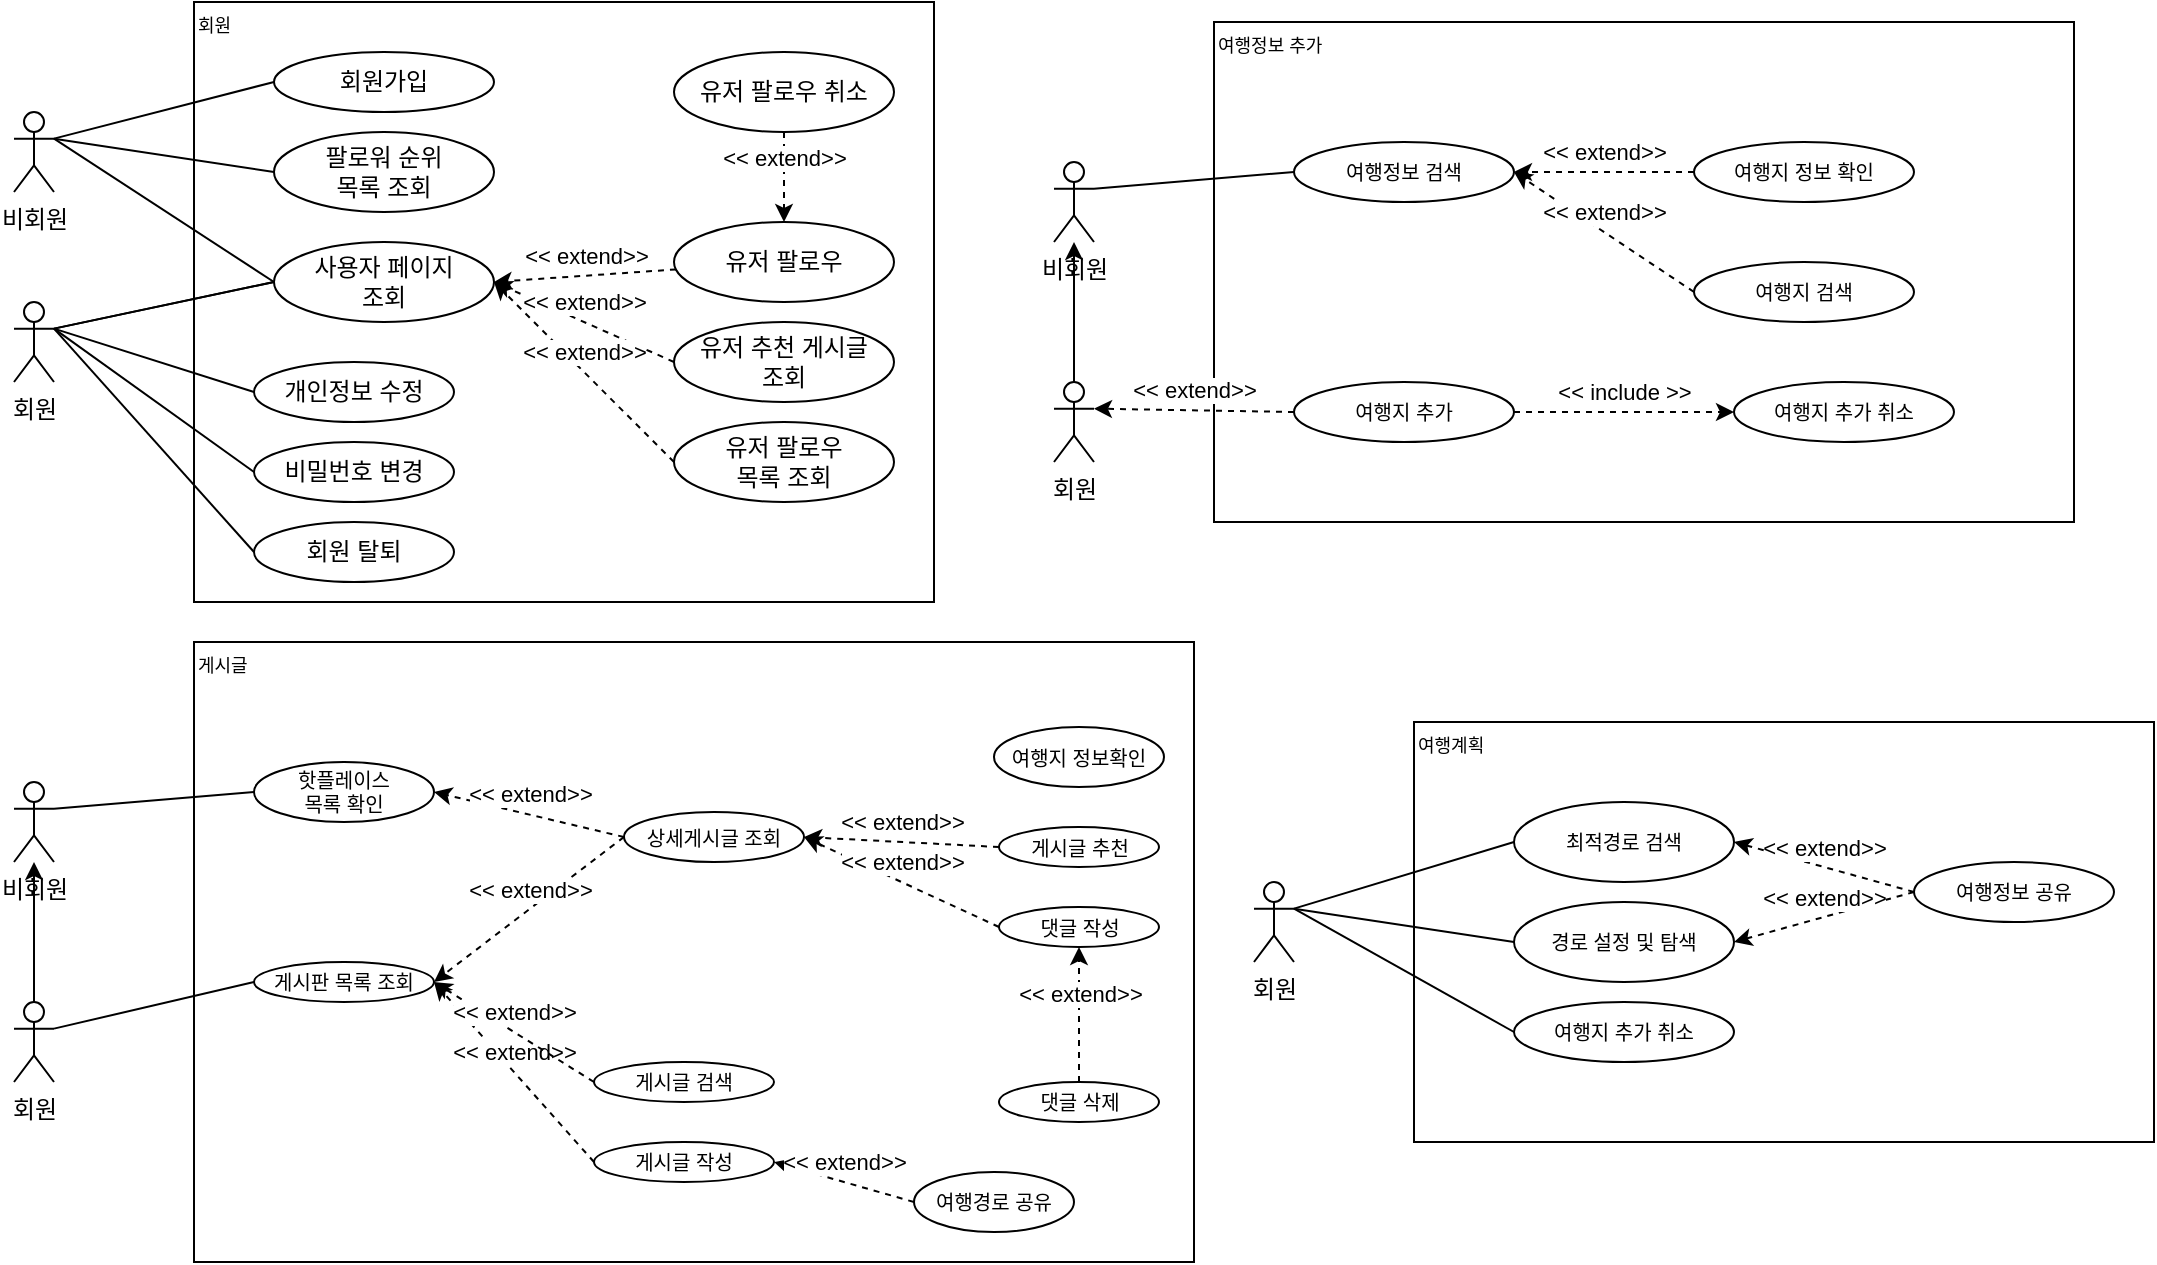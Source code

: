 <mxfile version="21.3.3" type="device">
  <diagram id="C5RBs43oDa-KdzZeNtuy" name="Page-1">
    <mxGraphModel dx="346" dy="170" grid="1" gridSize="10" guides="1" tooltips="1" connect="1" arrows="1" fold="1" page="1" pageScale="1" pageWidth="1169" pageHeight="1654" math="0" shadow="0">
      <root>
        <mxCell id="WIyWlLk6GJQsqaUBKTNV-0" />
        <mxCell id="WIyWlLk6GJQsqaUBKTNV-1" parent="WIyWlLk6GJQsqaUBKTNV-0" />
        <mxCell id="8sq-y23rsWiQ_tnRiYqX-147" value="&lt;font style=&quot;font-size: 9px;&quot;&gt;여행계획&lt;br&gt;&lt;/font&gt;" style="rounded=0;whiteSpace=wrap;html=1;align=left;horizontal=1;verticalAlign=top;fontSize=6;" vertex="1" parent="WIyWlLk6GJQsqaUBKTNV-1">
          <mxGeometry x="740" y="420" width="370" height="210" as="geometry" />
        </mxCell>
        <mxCell id="8sq-y23rsWiQ_tnRiYqX-129" value="&lt;font style=&quot;font-size: 9px;&quot;&gt;여행정보 추가&lt;br&gt;&lt;/font&gt;" style="rounded=0;whiteSpace=wrap;html=1;align=left;horizontal=1;verticalAlign=top;fontSize=6;" vertex="1" parent="WIyWlLk6GJQsqaUBKTNV-1">
          <mxGeometry x="640" y="70" width="430" height="250" as="geometry" />
        </mxCell>
        <mxCell id="8sq-y23rsWiQ_tnRiYqX-97" value="&lt;font style=&quot;font-size: 9px;&quot;&gt;게시글&lt;br&gt;&lt;/font&gt;" style="rounded=0;whiteSpace=wrap;html=1;align=left;horizontal=1;verticalAlign=top;fontSize=6;" vertex="1" parent="WIyWlLk6GJQsqaUBKTNV-1">
          <mxGeometry x="130" y="380" width="500" height="310" as="geometry" />
        </mxCell>
        <mxCell id="8sq-y23rsWiQ_tnRiYqX-80" value="&lt;font style=&quot;font-size: 9px;&quot;&gt;회원&lt;/font&gt;" style="rounded=0;whiteSpace=wrap;html=1;align=left;horizontal=1;verticalAlign=top;fontSize=6;" vertex="1" parent="WIyWlLk6GJQsqaUBKTNV-1">
          <mxGeometry x="130" y="60" width="370" height="300" as="geometry" />
        </mxCell>
        <mxCell id="8sq-y23rsWiQ_tnRiYqX-0" value="비회원&lt;br&gt;" style="shape=umlActor;verticalLabelPosition=bottom;verticalAlign=top;html=1;outlineConnect=0;" vertex="1" parent="WIyWlLk6GJQsqaUBKTNV-1">
          <mxGeometry x="40" y="115" width="20" height="40" as="geometry" />
        </mxCell>
        <mxCell id="8sq-y23rsWiQ_tnRiYqX-2" value="회원" style="shape=umlActor;verticalLabelPosition=bottom;verticalAlign=top;html=1;outlineConnect=0;" vertex="1" parent="WIyWlLk6GJQsqaUBKTNV-1">
          <mxGeometry x="40" y="210" width="20" height="40" as="geometry" />
        </mxCell>
        <mxCell id="8sq-y23rsWiQ_tnRiYqX-3" value="회원가입" style="ellipse;whiteSpace=wrap;html=1;" vertex="1" parent="WIyWlLk6GJQsqaUBKTNV-1">
          <mxGeometry x="170" y="85" width="110" height="30" as="geometry" />
        </mxCell>
        <mxCell id="8sq-y23rsWiQ_tnRiYqX-6" value="여행정보 검색" style="ellipse;whiteSpace=wrap;html=1;fontSize=10;" vertex="1" parent="WIyWlLk6GJQsqaUBKTNV-1">
          <mxGeometry x="680" y="130" width="110" height="30" as="geometry" />
        </mxCell>
        <mxCell id="8sq-y23rsWiQ_tnRiYqX-10" value="게시판 목록 조회" style="ellipse;whiteSpace=wrap;html=1;fontSize=10;" vertex="1" parent="WIyWlLk6GJQsqaUBKTNV-1">
          <mxGeometry x="160" y="540" width="90" height="20" as="geometry" />
        </mxCell>
        <mxCell id="8sq-y23rsWiQ_tnRiYqX-11" value="상세게시글 조회" style="ellipse;whiteSpace=wrap;html=1;fontSize=10;" vertex="1" parent="WIyWlLk6GJQsqaUBKTNV-1">
          <mxGeometry x="345" y="465" width="90" height="25" as="geometry" />
        </mxCell>
        <mxCell id="8sq-y23rsWiQ_tnRiYqX-13" value="게시글 작성" style="ellipse;whiteSpace=wrap;html=1;fontSize=10;" vertex="1" parent="WIyWlLk6GJQsqaUBKTNV-1">
          <mxGeometry x="330" y="630" width="90" height="20" as="geometry" />
        </mxCell>
        <mxCell id="8sq-y23rsWiQ_tnRiYqX-14" value="댓글 작성" style="ellipse;whiteSpace=wrap;html=1;fontSize=10;" vertex="1" parent="WIyWlLk6GJQsqaUBKTNV-1">
          <mxGeometry x="532.5" y="512.5" width="80" height="20" as="geometry" />
        </mxCell>
        <mxCell id="8sq-y23rsWiQ_tnRiYqX-16" value="게시글 추천" style="ellipse;whiteSpace=wrap;html=1;fontSize=10;" vertex="1" parent="WIyWlLk6GJQsqaUBKTNV-1">
          <mxGeometry x="532.5" y="472.5" width="80" height="20" as="geometry" />
        </mxCell>
        <mxCell id="8sq-y23rsWiQ_tnRiYqX-17" value="여행지 정보확인" style="ellipse;whiteSpace=wrap;html=1;fontSize=10;" vertex="1" parent="WIyWlLk6GJQsqaUBKTNV-1">
          <mxGeometry x="530" y="422.5" width="85" height="30" as="geometry" />
        </mxCell>
        <mxCell id="8sq-y23rsWiQ_tnRiYqX-19" value="개인정보 수정" style="ellipse;whiteSpace=wrap;html=1;" vertex="1" parent="WIyWlLk6GJQsqaUBKTNV-1">
          <mxGeometry x="160" y="240" width="100" height="30" as="geometry" />
        </mxCell>
        <mxCell id="8sq-y23rsWiQ_tnRiYqX-20" value="비밀번호 변경" style="ellipse;whiteSpace=wrap;html=1;" vertex="1" parent="WIyWlLk6GJQsqaUBKTNV-1">
          <mxGeometry x="160" y="280" width="100" height="30" as="geometry" />
        </mxCell>
        <mxCell id="8sq-y23rsWiQ_tnRiYqX-21" value="회원 탈퇴" style="ellipse;whiteSpace=wrap;html=1;" vertex="1" parent="WIyWlLk6GJQsqaUBKTNV-1">
          <mxGeometry x="160" y="320" width="100" height="30" as="geometry" />
        </mxCell>
        <mxCell id="8sq-y23rsWiQ_tnRiYqX-22" value="최적경로 검색" style="ellipse;whiteSpace=wrap;html=1;fontSize=10;" vertex="1" parent="WIyWlLk6GJQsqaUBKTNV-1">
          <mxGeometry x="790" y="460" width="110" height="40" as="geometry" />
        </mxCell>
        <mxCell id="8sq-y23rsWiQ_tnRiYqX-23" value="경로 설정 및 탐색" style="ellipse;whiteSpace=wrap;html=1;fontSize=10;" vertex="1" parent="WIyWlLk6GJQsqaUBKTNV-1">
          <mxGeometry x="790" y="510" width="110" height="40" as="geometry" />
        </mxCell>
        <mxCell id="8sq-y23rsWiQ_tnRiYqX-24" value="유저 팔로우" style="ellipse;whiteSpace=wrap;html=1;" vertex="1" parent="WIyWlLk6GJQsqaUBKTNV-1">
          <mxGeometry x="370" y="170" width="110" height="40" as="geometry" />
        </mxCell>
        <mxCell id="8sq-y23rsWiQ_tnRiYqX-25" value="여행경로 공유" style="ellipse;whiteSpace=wrap;html=1;fontSize=10;" vertex="1" parent="WIyWlLk6GJQsqaUBKTNV-1">
          <mxGeometry x="490" y="645" width="80" height="30" as="geometry" />
        </mxCell>
        <mxCell id="8sq-y23rsWiQ_tnRiYqX-63" value="사용자 페이지&lt;br&gt;조회" style="ellipse;whiteSpace=wrap;html=1;" vertex="1" parent="WIyWlLk6GJQsqaUBKTNV-1">
          <mxGeometry x="170" y="180" width="110" height="40" as="geometry" />
        </mxCell>
        <mxCell id="8sq-y23rsWiQ_tnRiYqX-66" value="" style="endArrow=classic;html=1;rounded=0;dashed=1;entryX=1;entryY=0.5;entryDx=0;entryDy=0;" edge="1" parent="WIyWlLk6GJQsqaUBKTNV-1" source="8sq-y23rsWiQ_tnRiYqX-24" target="8sq-y23rsWiQ_tnRiYqX-63">
          <mxGeometry relative="1" as="geometry">
            <mxPoint x="510" y="940" as="sourcePoint" />
            <mxPoint x="480" y="830" as="targetPoint" />
          </mxGeometry>
        </mxCell>
        <mxCell id="8sq-y23rsWiQ_tnRiYqX-67" value="&amp;lt;&amp;lt; extend&amp;gt;&amp;gt;" style="edgeLabel;resizable=0;html=1;align=center;verticalAlign=middle;" connectable="0" vertex="1" parent="8sq-y23rsWiQ_tnRiYqX-66">
          <mxGeometry relative="1" as="geometry">
            <mxPoint y="-10" as="offset" />
          </mxGeometry>
        </mxCell>
        <mxCell id="8sq-y23rsWiQ_tnRiYqX-81" value="" style="endArrow=none;html=1;rounded=0;entryX=0;entryY=0.5;entryDx=0;entryDy=0;exitX=1;exitY=0.333;exitDx=0;exitDy=0;exitPerimeter=0;" edge="1" parent="WIyWlLk6GJQsqaUBKTNV-1" source="8sq-y23rsWiQ_tnRiYqX-2" target="8sq-y23rsWiQ_tnRiYqX-63">
          <mxGeometry width="50" height="50" relative="1" as="geometry">
            <mxPoint x="60" y="230" as="sourcePoint" />
            <mxPoint x="110" y="180" as="targetPoint" />
          </mxGeometry>
        </mxCell>
        <mxCell id="8sq-y23rsWiQ_tnRiYqX-82" value="" style="endArrow=none;html=1;rounded=0;exitX=0;exitY=0.5;exitDx=0;exitDy=0;entryX=1;entryY=0.333;entryDx=0;entryDy=0;entryPerimeter=0;" edge="1" parent="WIyWlLk6GJQsqaUBKTNV-1" source="8sq-y23rsWiQ_tnRiYqX-63" target="8sq-y23rsWiQ_tnRiYqX-0">
          <mxGeometry width="50" height="50" relative="1" as="geometry">
            <mxPoint x="70" y="250" as="sourcePoint" />
            <mxPoint x="70" y="100" as="targetPoint" />
          </mxGeometry>
        </mxCell>
        <mxCell id="8sq-y23rsWiQ_tnRiYqX-83" value="" style="endArrow=none;html=1;rounded=0;exitX=0;exitY=0.5;exitDx=0;exitDy=0;entryX=1;entryY=0.333;entryDx=0;entryDy=0;entryPerimeter=0;" edge="1" parent="WIyWlLk6GJQsqaUBKTNV-1" source="8sq-y23rsWiQ_tnRiYqX-3" target="8sq-y23rsWiQ_tnRiYqX-0">
          <mxGeometry width="50" height="50" relative="1" as="geometry">
            <mxPoint x="180" y="230" as="sourcePoint" />
            <mxPoint x="70" y="103" as="targetPoint" />
          </mxGeometry>
        </mxCell>
        <mxCell id="8sq-y23rsWiQ_tnRiYqX-84" value="" style="endArrow=none;html=1;rounded=0;entryX=0;entryY=0.5;entryDx=0;entryDy=0;exitX=1;exitY=0.333;exitDx=0;exitDy=0;exitPerimeter=0;" edge="1" parent="WIyWlLk6GJQsqaUBKTNV-1" source="8sq-y23rsWiQ_tnRiYqX-2" target="8sq-y23rsWiQ_tnRiYqX-21">
          <mxGeometry width="50" height="50" relative="1" as="geometry">
            <mxPoint x="70" y="233" as="sourcePoint" />
            <mxPoint x="180" y="230" as="targetPoint" />
          </mxGeometry>
        </mxCell>
        <mxCell id="8sq-y23rsWiQ_tnRiYqX-86" value="유저 추천 게시글&lt;br&gt;조회" style="ellipse;whiteSpace=wrap;html=1;" vertex="1" parent="WIyWlLk6GJQsqaUBKTNV-1">
          <mxGeometry x="370" y="220" width="110" height="40" as="geometry" />
        </mxCell>
        <mxCell id="8sq-y23rsWiQ_tnRiYqX-87" value="" style="endArrow=classic;html=1;rounded=0;dashed=1;entryX=1;entryY=0.5;entryDx=0;entryDy=0;exitX=0;exitY=0.5;exitDx=0;exitDy=0;" edge="1" parent="WIyWlLk6GJQsqaUBKTNV-1" source="8sq-y23rsWiQ_tnRiYqX-86" target="8sq-y23rsWiQ_tnRiYqX-63">
          <mxGeometry relative="1" as="geometry">
            <mxPoint x="380" y="200" as="sourcePoint" />
            <mxPoint x="290" y="200" as="targetPoint" />
          </mxGeometry>
        </mxCell>
        <mxCell id="8sq-y23rsWiQ_tnRiYqX-88" value="&amp;lt;&amp;lt; extend&amp;gt;&amp;gt;" style="edgeLabel;resizable=0;html=1;align=center;verticalAlign=middle;" connectable="0" vertex="1" parent="8sq-y23rsWiQ_tnRiYqX-87">
          <mxGeometry relative="1" as="geometry">
            <mxPoint y="-10" as="offset" />
          </mxGeometry>
        </mxCell>
        <mxCell id="8sq-y23rsWiQ_tnRiYqX-89" value="" style="endArrow=none;html=1;rounded=0;entryX=0;entryY=0.5;entryDx=0;entryDy=0;exitX=1;exitY=0.333;exitDx=0;exitDy=0;exitPerimeter=0;" edge="1" parent="WIyWlLk6GJQsqaUBKTNV-1" source="8sq-y23rsWiQ_tnRiYqX-2" target="8sq-y23rsWiQ_tnRiYqX-20">
          <mxGeometry width="50" height="50" relative="1" as="geometry">
            <mxPoint x="60" y="230" as="sourcePoint" />
            <mxPoint x="170" y="345" as="targetPoint" />
          </mxGeometry>
        </mxCell>
        <mxCell id="8sq-y23rsWiQ_tnRiYqX-90" value="" style="endArrow=none;html=1;rounded=0;entryX=0;entryY=0.5;entryDx=0;entryDy=0;exitX=1;exitY=0.333;exitDx=0;exitDy=0;exitPerimeter=0;" edge="1" parent="WIyWlLk6GJQsqaUBKTNV-1" source="8sq-y23rsWiQ_tnRiYqX-2" target="8sq-y23rsWiQ_tnRiYqX-19">
          <mxGeometry width="50" height="50" relative="1" as="geometry">
            <mxPoint x="70" y="233" as="sourcePoint" />
            <mxPoint x="170" y="305" as="targetPoint" />
          </mxGeometry>
        </mxCell>
        <mxCell id="8sq-y23rsWiQ_tnRiYqX-91" value="유저 팔로우 취소" style="ellipse;whiteSpace=wrap;html=1;" vertex="1" parent="WIyWlLk6GJQsqaUBKTNV-1">
          <mxGeometry x="370" y="85" width="110" height="40" as="geometry" />
        </mxCell>
        <mxCell id="8sq-y23rsWiQ_tnRiYqX-92" value="" style="endArrow=classic;html=1;rounded=0;dashed=1;exitX=0.5;exitY=1;exitDx=0;exitDy=0;" edge="1" parent="WIyWlLk6GJQsqaUBKTNV-1" source="8sq-y23rsWiQ_tnRiYqX-91" target="8sq-y23rsWiQ_tnRiYqX-24">
          <mxGeometry relative="1" as="geometry">
            <mxPoint x="380" y="200" as="sourcePoint" />
            <mxPoint x="290" y="200" as="targetPoint" />
          </mxGeometry>
        </mxCell>
        <mxCell id="8sq-y23rsWiQ_tnRiYqX-93" value="&amp;lt;&amp;lt; extend&amp;gt;&amp;gt;" style="edgeLabel;resizable=0;html=1;align=center;verticalAlign=middle;" connectable="0" vertex="1" parent="8sq-y23rsWiQ_tnRiYqX-92">
          <mxGeometry relative="1" as="geometry">
            <mxPoint y="-10" as="offset" />
          </mxGeometry>
        </mxCell>
        <mxCell id="8sq-y23rsWiQ_tnRiYqX-94" value="유저 팔로우&lt;br&gt;목록 조회" style="ellipse;whiteSpace=wrap;html=1;" vertex="1" parent="WIyWlLk6GJQsqaUBKTNV-1">
          <mxGeometry x="370" y="270" width="110" height="40" as="geometry" />
        </mxCell>
        <mxCell id="8sq-y23rsWiQ_tnRiYqX-95" value="" style="endArrow=classic;html=1;rounded=0;dashed=1;exitX=0;exitY=0.5;exitDx=0;exitDy=0;entryX=1;entryY=0.5;entryDx=0;entryDy=0;" edge="1" parent="WIyWlLk6GJQsqaUBKTNV-1" source="8sq-y23rsWiQ_tnRiYqX-94" target="8sq-y23rsWiQ_tnRiYqX-63">
          <mxGeometry relative="1" as="geometry">
            <mxPoint x="380" y="250" as="sourcePoint" />
            <mxPoint x="280" y="190" as="targetPoint" />
          </mxGeometry>
        </mxCell>
        <mxCell id="8sq-y23rsWiQ_tnRiYqX-96" value="&amp;lt;&amp;lt; extend&amp;gt;&amp;gt;" style="edgeLabel;resizable=0;html=1;align=center;verticalAlign=middle;" connectable="0" vertex="1" parent="8sq-y23rsWiQ_tnRiYqX-95">
          <mxGeometry relative="1" as="geometry">
            <mxPoint y="-10" as="offset" />
          </mxGeometry>
        </mxCell>
        <mxCell id="8sq-y23rsWiQ_tnRiYqX-98" value="비회원&lt;br&gt;" style="shape=umlActor;verticalLabelPosition=bottom;verticalAlign=top;html=1;outlineConnect=0;" vertex="1" parent="WIyWlLk6GJQsqaUBKTNV-1">
          <mxGeometry x="40" y="450" width="20" height="40" as="geometry" />
        </mxCell>
        <mxCell id="8sq-y23rsWiQ_tnRiYqX-99" value="회원" style="shape=umlActor;verticalLabelPosition=bottom;verticalAlign=top;html=1;outlineConnect=0;" vertex="1" parent="WIyWlLk6GJQsqaUBKTNV-1">
          <mxGeometry x="40" y="560" width="20" height="40" as="geometry" />
        </mxCell>
        <mxCell id="8sq-y23rsWiQ_tnRiYqX-101" value="핫플레이스&lt;br&gt;목록 확인" style="ellipse;whiteSpace=wrap;html=1;fontSize=10;" vertex="1" parent="WIyWlLk6GJQsqaUBKTNV-1">
          <mxGeometry x="160" y="440" width="90" height="30" as="geometry" />
        </mxCell>
        <mxCell id="8sq-y23rsWiQ_tnRiYqX-102" value="" style="endArrow=none;html=1;rounded=0;entryX=0;entryY=0.5;entryDx=0;entryDy=0;exitX=1;exitY=0.333;exitDx=0;exitDy=0;exitPerimeter=0;" edge="1" parent="WIyWlLk6GJQsqaUBKTNV-1" source="8sq-y23rsWiQ_tnRiYqX-98" target="8sq-y23rsWiQ_tnRiYqX-101">
          <mxGeometry width="50" height="50" relative="1" as="geometry">
            <mxPoint x="60" y="470" as="sourcePoint" />
            <mxPoint x="110" y="420" as="targetPoint" />
          </mxGeometry>
        </mxCell>
        <mxCell id="8sq-y23rsWiQ_tnRiYqX-103" value="" style="endArrow=classic;html=1;rounded=0;exitX=0.5;exitY=0;exitDx=0;exitDy=0;exitPerimeter=0;" edge="1" parent="WIyWlLk6GJQsqaUBKTNV-1" source="8sq-y23rsWiQ_tnRiYqX-99" target="8sq-y23rsWiQ_tnRiYqX-98">
          <mxGeometry width="50" height="50" relative="1" as="geometry">
            <mxPoint x="220" y="570" as="sourcePoint" />
            <mxPoint x="270" y="520" as="targetPoint" />
          </mxGeometry>
        </mxCell>
        <mxCell id="8sq-y23rsWiQ_tnRiYqX-104" value="" style="endArrow=none;html=1;rounded=0;entryX=0;entryY=0.5;entryDx=0;entryDy=0;exitX=1;exitY=0.333;exitDx=0;exitDy=0;exitPerimeter=0;" edge="1" parent="WIyWlLk6GJQsqaUBKTNV-1" source="8sq-y23rsWiQ_tnRiYqX-99" target="8sq-y23rsWiQ_tnRiYqX-10">
          <mxGeometry width="50" height="50" relative="1" as="geometry">
            <mxPoint x="70" y="473" as="sourcePoint" />
            <mxPoint x="166" y="445" as="targetPoint" />
          </mxGeometry>
        </mxCell>
        <mxCell id="8sq-y23rsWiQ_tnRiYqX-105" value="" style="endArrow=classic;html=1;rounded=0;dashed=1;exitX=0;exitY=0.5;exitDx=0;exitDy=0;entryX=1;entryY=0.5;entryDx=0;entryDy=0;" edge="1" parent="WIyWlLk6GJQsqaUBKTNV-1" source="8sq-y23rsWiQ_tnRiYqX-11" target="8sq-y23rsWiQ_tnRiYqX-10">
          <mxGeometry relative="1" as="geometry">
            <mxPoint x="380" y="300" as="sourcePoint" />
            <mxPoint x="290" y="200" as="targetPoint" />
          </mxGeometry>
        </mxCell>
        <mxCell id="8sq-y23rsWiQ_tnRiYqX-106" value="&amp;lt;&amp;lt; extend&amp;gt;&amp;gt;" style="edgeLabel;resizable=0;html=1;align=center;verticalAlign=middle;" connectable="0" vertex="1" parent="8sq-y23rsWiQ_tnRiYqX-105">
          <mxGeometry relative="1" as="geometry">
            <mxPoint y="-10" as="offset" />
          </mxGeometry>
        </mxCell>
        <mxCell id="8sq-y23rsWiQ_tnRiYqX-107" value="" style="endArrow=classic;html=1;rounded=0;dashed=1;exitX=0;exitY=0.5;exitDx=0;exitDy=0;entryX=1;entryY=0.5;entryDx=0;entryDy=0;" edge="1" parent="WIyWlLk6GJQsqaUBKTNV-1" source="8sq-y23rsWiQ_tnRiYqX-16" target="8sq-y23rsWiQ_tnRiYqX-11">
          <mxGeometry relative="1" as="geometry">
            <mxPoint x="500" y="549.66" as="sourcePoint" />
            <mxPoint x="430" y="550" as="targetPoint" />
          </mxGeometry>
        </mxCell>
        <mxCell id="8sq-y23rsWiQ_tnRiYqX-108" value="&amp;lt;&amp;lt; extend&amp;gt;&amp;gt;" style="edgeLabel;resizable=0;html=1;align=center;verticalAlign=middle;" connectable="0" vertex="1" parent="8sq-y23rsWiQ_tnRiYqX-107">
          <mxGeometry relative="1" as="geometry">
            <mxPoint y="-10" as="offset" />
          </mxGeometry>
        </mxCell>
        <mxCell id="8sq-y23rsWiQ_tnRiYqX-109" value="" style="endArrow=classic;html=1;rounded=0;dashed=1;exitX=0;exitY=0.5;exitDx=0;exitDy=0;entryX=1;entryY=0.5;entryDx=0;entryDy=0;" edge="1" parent="WIyWlLk6GJQsqaUBKTNV-1" source="8sq-y23rsWiQ_tnRiYqX-13" target="8sq-y23rsWiQ_tnRiYqX-10">
          <mxGeometry relative="1" as="geometry">
            <mxPoint x="340" y="560" as="sourcePoint" />
            <mxPoint x="260" y="560" as="targetPoint" />
          </mxGeometry>
        </mxCell>
        <mxCell id="8sq-y23rsWiQ_tnRiYqX-110" value="&amp;lt;&amp;lt; extend&amp;gt;&amp;gt;" style="edgeLabel;resizable=0;html=1;align=center;verticalAlign=middle;" connectable="0" vertex="1" parent="8sq-y23rsWiQ_tnRiYqX-109">
          <mxGeometry relative="1" as="geometry">
            <mxPoint y="-10" as="offset" />
          </mxGeometry>
        </mxCell>
        <mxCell id="8sq-y23rsWiQ_tnRiYqX-111" value="" style="endArrow=classic;html=1;rounded=0;dashed=1;exitX=0;exitY=0.5;exitDx=0;exitDy=0;entryX=1;entryY=0.5;entryDx=0;entryDy=0;" edge="1" parent="WIyWlLk6GJQsqaUBKTNV-1" source="8sq-y23rsWiQ_tnRiYqX-14" target="8sq-y23rsWiQ_tnRiYqX-11">
          <mxGeometry relative="1" as="geometry">
            <mxPoint x="500" y="560" as="sourcePoint" />
            <mxPoint x="430" y="560" as="targetPoint" />
          </mxGeometry>
        </mxCell>
        <mxCell id="8sq-y23rsWiQ_tnRiYqX-112" value="&amp;lt;&amp;lt; extend&amp;gt;&amp;gt;" style="edgeLabel;resizable=0;html=1;align=center;verticalAlign=middle;" connectable="0" vertex="1" parent="8sq-y23rsWiQ_tnRiYqX-111">
          <mxGeometry relative="1" as="geometry">
            <mxPoint y="-10" as="offset" />
          </mxGeometry>
        </mxCell>
        <mxCell id="8sq-y23rsWiQ_tnRiYqX-115" value="" style="endArrow=classic;html=1;rounded=0;dashed=1;exitX=0;exitY=0.5;exitDx=0;exitDy=0;entryX=1;entryY=0.5;entryDx=0;entryDy=0;" edge="1" parent="WIyWlLk6GJQsqaUBKTNV-1" source="8sq-y23rsWiQ_tnRiYqX-25" target="8sq-y23rsWiQ_tnRiYqX-13">
          <mxGeometry relative="1" as="geometry">
            <mxPoint x="490" y="630" as="sourcePoint" />
            <mxPoint x="420" y="590" as="targetPoint" />
          </mxGeometry>
        </mxCell>
        <mxCell id="8sq-y23rsWiQ_tnRiYqX-116" value="&amp;lt;&amp;lt; extend&amp;gt;&amp;gt;" style="edgeLabel;resizable=0;html=1;align=center;verticalAlign=middle;" connectable="0" vertex="1" parent="8sq-y23rsWiQ_tnRiYqX-115">
          <mxGeometry relative="1" as="geometry">
            <mxPoint y="-10" as="offset" />
          </mxGeometry>
        </mxCell>
        <mxCell id="8sq-y23rsWiQ_tnRiYqX-117" value="" style="endArrow=classic;html=1;rounded=0;dashed=1;exitX=0;exitY=0.5;exitDx=0;exitDy=0;entryX=1;entryY=0.5;entryDx=0;entryDy=0;" edge="1" parent="WIyWlLk6GJQsqaUBKTNV-1" source="8sq-y23rsWiQ_tnRiYqX-11" target="8sq-y23rsWiQ_tnRiYqX-101">
          <mxGeometry relative="1" as="geometry">
            <mxPoint x="380" y="510" as="sourcePoint" />
            <mxPoint x="300" y="510" as="targetPoint" />
          </mxGeometry>
        </mxCell>
        <mxCell id="8sq-y23rsWiQ_tnRiYqX-118" value="&amp;lt;&amp;lt; extend&amp;gt;&amp;gt;" style="edgeLabel;resizable=0;html=1;align=center;verticalAlign=middle;" connectable="0" vertex="1" parent="8sq-y23rsWiQ_tnRiYqX-117">
          <mxGeometry relative="1" as="geometry">
            <mxPoint y="-10" as="offset" />
          </mxGeometry>
        </mxCell>
        <mxCell id="8sq-y23rsWiQ_tnRiYqX-119" value="" style="endArrow=classic;html=1;rounded=0;dashed=1;exitX=0;exitY=0.5;exitDx=0;exitDy=0;entryX=1;entryY=0.5;entryDx=0;entryDy=0;" edge="1" parent="WIyWlLk6GJQsqaUBKTNV-1" source="8sq-y23rsWiQ_tnRiYqX-137" target="8sq-y23rsWiQ_tnRiYqX-6">
          <mxGeometry relative="1" as="geometry">
            <mxPoint x="1010" y="-90" as="sourcePoint" />
            <mxPoint x="940" y="-90" as="targetPoint" />
          </mxGeometry>
        </mxCell>
        <mxCell id="8sq-y23rsWiQ_tnRiYqX-120" value="&amp;lt;&amp;lt; extend&amp;gt;&amp;gt;" style="edgeLabel;resizable=0;html=1;align=center;verticalAlign=middle;" connectable="0" vertex="1" parent="8sq-y23rsWiQ_tnRiYqX-119">
          <mxGeometry relative="1" as="geometry">
            <mxPoint y="-10" as="offset" />
          </mxGeometry>
        </mxCell>
        <mxCell id="8sq-y23rsWiQ_tnRiYqX-121" value="게시글 검색" style="ellipse;whiteSpace=wrap;html=1;fontSize=10;" vertex="1" parent="WIyWlLk6GJQsqaUBKTNV-1">
          <mxGeometry x="330" y="590" width="90" height="20" as="geometry" />
        </mxCell>
        <mxCell id="8sq-y23rsWiQ_tnRiYqX-122" value="" style="endArrow=classic;html=1;rounded=0;dashed=1;exitX=0;exitY=0.5;exitDx=0;exitDy=0;" edge="1" parent="WIyWlLk6GJQsqaUBKTNV-1" source="8sq-y23rsWiQ_tnRiYqX-121">
          <mxGeometry relative="1" as="geometry">
            <mxPoint x="340" y="600" as="sourcePoint" />
            <mxPoint x="250" y="550" as="targetPoint" />
          </mxGeometry>
        </mxCell>
        <mxCell id="8sq-y23rsWiQ_tnRiYqX-123" value="&amp;lt;&amp;lt; extend&amp;gt;&amp;gt;" style="edgeLabel;resizable=0;html=1;align=center;verticalAlign=middle;" connectable="0" vertex="1" parent="8sq-y23rsWiQ_tnRiYqX-122">
          <mxGeometry relative="1" as="geometry">
            <mxPoint y="-10" as="offset" />
          </mxGeometry>
        </mxCell>
        <mxCell id="8sq-y23rsWiQ_tnRiYqX-126" value="댓글 삭제" style="ellipse;whiteSpace=wrap;html=1;fontSize=10;" vertex="1" parent="WIyWlLk6GJQsqaUBKTNV-1">
          <mxGeometry x="532.5" y="600" width="80" height="20" as="geometry" />
        </mxCell>
        <mxCell id="8sq-y23rsWiQ_tnRiYqX-127" value="" style="endArrow=classic;html=1;rounded=0;dashed=1;exitX=0.5;exitY=0;exitDx=0;exitDy=0;entryX=0.5;entryY=1;entryDx=0;entryDy=0;" edge="1" parent="WIyWlLk6GJQsqaUBKTNV-1" source="8sq-y23rsWiQ_tnRiYqX-126" target="8sq-y23rsWiQ_tnRiYqX-14">
          <mxGeometry relative="1" as="geometry">
            <mxPoint x="500" y="600" as="sourcePoint" />
            <mxPoint x="430" y="560" as="targetPoint" />
          </mxGeometry>
        </mxCell>
        <mxCell id="8sq-y23rsWiQ_tnRiYqX-128" value="&amp;lt;&amp;lt; extend&amp;gt;&amp;gt;" style="edgeLabel;resizable=0;html=1;align=center;verticalAlign=middle;" connectable="0" vertex="1" parent="8sq-y23rsWiQ_tnRiYqX-127">
          <mxGeometry relative="1" as="geometry">
            <mxPoint y="-10" as="offset" />
          </mxGeometry>
        </mxCell>
        <mxCell id="8sq-y23rsWiQ_tnRiYqX-133" value="비회원&lt;br&gt;" style="shape=umlActor;verticalLabelPosition=bottom;verticalAlign=top;html=1;outlineConnect=0;" vertex="1" parent="WIyWlLk6GJQsqaUBKTNV-1">
          <mxGeometry x="560" y="140" width="20" height="40" as="geometry" />
        </mxCell>
        <mxCell id="8sq-y23rsWiQ_tnRiYqX-134" value="회원" style="shape=umlActor;verticalLabelPosition=bottom;verticalAlign=top;html=1;outlineConnect=0;" vertex="1" parent="WIyWlLk6GJQsqaUBKTNV-1">
          <mxGeometry x="560" y="250" width="20" height="40" as="geometry" />
        </mxCell>
        <mxCell id="8sq-y23rsWiQ_tnRiYqX-135" value="" style="endArrow=classic;html=1;rounded=0;exitX=0.5;exitY=0;exitDx=0;exitDy=0;exitPerimeter=0;" edge="1" source="8sq-y23rsWiQ_tnRiYqX-134" target="8sq-y23rsWiQ_tnRiYqX-133" parent="WIyWlLk6GJQsqaUBKTNV-1">
          <mxGeometry width="50" height="50" relative="1" as="geometry">
            <mxPoint x="740" y="260" as="sourcePoint" />
            <mxPoint x="790" y="210" as="targetPoint" />
          </mxGeometry>
        </mxCell>
        <mxCell id="8sq-y23rsWiQ_tnRiYqX-136" value="" style="endArrow=none;html=1;rounded=0;entryX=0;entryY=0.5;entryDx=0;entryDy=0;exitX=1;exitY=0.333;exitDx=0;exitDy=0;exitPerimeter=0;" edge="1" parent="WIyWlLk6GJQsqaUBKTNV-1" source="8sq-y23rsWiQ_tnRiYqX-133" target="8sq-y23rsWiQ_tnRiYqX-6">
          <mxGeometry width="50" height="50" relative="1" as="geometry">
            <mxPoint x="580" y="-67" as="sourcePoint" />
            <mxPoint x="680" y="-90" as="targetPoint" />
          </mxGeometry>
        </mxCell>
        <mxCell id="8sq-y23rsWiQ_tnRiYqX-137" value="여행지 정보 확인" style="ellipse;whiteSpace=wrap;html=1;fontSize=10;" vertex="1" parent="WIyWlLk6GJQsqaUBKTNV-1">
          <mxGeometry x="880" y="130" width="110" height="30" as="geometry" />
        </mxCell>
        <mxCell id="8sq-y23rsWiQ_tnRiYqX-138" value="여행지 추가" style="ellipse;whiteSpace=wrap;html=1;fontSize=10;" vertex="1" parent="WIyWlLk6GJQsqaUBKTNV-1">
          <mxGeometry x="680" y="250" width="110" height="30" as="geometry" />
        </mxCell>
        <mxCell id="8sq-y23rsWiQ_tnRiYqX-139" value="" style="endArrow=classic;html=1;rounded=0;dashed=1;exitX=0;exitY=0.5;exitDx=0;exitDy=0;entryX=1;entryY=0.333;entryDx=0;entryDy=0;entryPerimeter=0;" edge="1" parent="WIyWlLk6GJQsqaUBKTNV-1" source="8sq-y23rsWiQ_tnRiYqX-138" target="8sq-y23rsWiQ_tnRiYqX-134">
          <mxGeometry relative="1" as="geometry">
            <mxPoint x="890" y="155" as="sourcePoint" />
            <mxPoint x="800" y="155" as="targetPoint" />
          </mxGeometry>
        </mxCell>
        <mxCell id="8sq-y23rsWiQ_tnRiYqX-140" value="&amp;lt;&amp;lt; extend&amp;gt;&amp;gt;" style="edgeLabel;resizable=0;html=1;align=center;verticalAlign=middle;" connectable="0" vertex="1" parent="8sq-y23rsWiQ_tnRiYqX-139">
          <mxGeometry relative="1" as="geometry">
            <mxPoint y="-10" as="offset" />
          </mxGeometry>
        </mxCell>
        <mxCell id="8sq-y23rsWiQ_tnRiYqX-141" value="여행지 검색" style="ellipse;whiteSpace=wrap;html=1;fontSize=10;" vertex="1" parent="WIyWlLk6GJQsqaUBKTNV-1">
          <mxGeometry x="880" y="190" width="110" height="30" as="geometry" />
        </mxCell>
        <mxCell id="8sq-y23rsWiQ_tnRiYqX-142" value="" style="endArrow=classic;html=1;rounded=0;dashed=1;exitX=0;exitY=0.5;exitDx=0;exitDy=0;entryX=1;entryY=0.5;entryDx=0;entryDy=0;" edge="1" parent="WIyWlLk6GJQsqaUBKTNV-1" source="8sq-y23rsWiQ_tnRiYqX-141" target="8sq-y23rsWiQ_tnRiYqX-6">
          <mxGeometry relative="1" as="geometry">
            <mxPoint x="890" y="195" as="sourcePoint" />
            <mxPoint x="800" y="155" as="targetPoint" />
          </mxGeometry>
        </mxCell>
        <mxCell id="8sq-y23rsWiQ_tnRiYqX-143" value="&amp;lt;&amp;lt; extend&amp;gt;&amp;gt;" style="edgeLabel;resizable=0;html=1;align=center;verticalAlign=middle;" connectable="0" vertex="1" parent="8sq-y23rsWiQ_tnRiYqX-142">
          <mxGeometry relative="1" as="geometry">
            <mxPoint y="-10" as="offset" />
          </mxGeometry>
        </mxCell>
        <mxCell id="8sq-y23rsWiQ_tnRiYqX-144" value="여행지 추가 취소" style="ellipse;whiteSpace=wrap;html=1;fontSize=10;" vertex="1" parent="WIyWlLk6GJQsqaUBKTNV-1">
          <mxGeometry x="900" y="250" width="110" height="30" as="geometry" />
        </mxCell>
        <mxCell id="8sq-y23rsWiQ_tnRiYqX-145" value="" style="endArrow=classic;html=1;rounded=0;dashed=1;exitX=1;exitY=0.5;exitDx=0;exitDy=0;entryX=0;entryY=0.5;entryDx=0;entryDy=0;" edge="1" parent="WIyWlLk6GJQsqaUBKTNV-1" source="8sq-y23rsWiQ_tnRiYqX-138" target="8sq-y23rsWiQ_tnRiYqX-144">
          <mxGeometry relative="1" as="geometry">
            <mxPoint x="845" y="295" as="sourcePoint" />
            <mxPoint x="590" y="273" as="targetPoint" />
          </mxGeometry>
        </mxCell>
        <mxCell id="8sq-y23rsWiQ_tnRiYqX-146" value="&amp;lt;&amp;lt; include &amp;gt;&amp;gt;" style="edgeLabel;resizable=0;html=1;align=center;verticalAlign=middle;" connectable="0" vertex="1" parent="8sq-y23rsWiQ_tnRiYqX-145">
          <mxGeometry relative="1" as="geometry">
            <mxPoint y="-10" as="offset" />
          </mxGeometry>
        </mxCell>
        <mxCell id="8sq-y23rsWiQ_tnRiYqX-148" value="회원" style="shape=umlActor;verticalLabelPosition=bottom;verticalAlign=top;html=1;outlineConnect=0;" vertex="1" parent="WIyWlLk6GJQsqaUBKTNV-1">
          <mxGeometry x="660" y="500" width="20" height="40" as="geometry" />
        </mxCell>
        <mxCell id="8sq-y23rsWiQ_tnRiYqX-155" value="여행정보 공유" style="ellipse;whiteSpace=wrap;html=1;fontSize=10;" vertex="1" parent="WIyWlLk6GJQsqaUBKTNV-1">
          <mxGeometry x="990" y="490" width="100" height="30" as="geometry" />
        </mxCell>
        <mxCell id="8sq-y23rsWiQ_tnRiYqX-158" value="" style="endArrow=classic;html=1;rounded=0;dashed=1;exitX=0;exitY=0.5;exitDx=0;exitDy=0;entryX=1;entryY=0.5;entryDx=0;entryDy=0;" edge="1" parent="WIyWlLk6GJQsqaUBKTNV-1" source="8sq-y23rsWiQ_tnRiYqX-155" target="8sq-y23rsWiQ_tnRiYqX-23">
          <mxGeometry relative="1" as="geometry">
            <mxPoint x="980" y="550" as="sourcePoint" />
            <mxPoint x="870" y="583" as="targetPoint" />
          </mxGeometry>
        </mxCell>
        <mxCell id="8sq-y23rsWiQ_tnRiYqX-159" value="&amp;lt;&amp;lt; extend&amp;gt;&amp;gt;" style="edgeLabel;resizable=0;html=1;align=center;verticalAlign=middle;" connectable="0" vertex="1" parent="8sq-y23rsWiQ_tnRiYqX-158">
          <mxGeometry relative="1" as="geometry">
            <mxPoint y="-10" as="offset" />
          </mxGeometry>
        </mxCell>
        <mxCell id="8sq-y23rsWiQ_tnRiYqX-160" value="" style="endArrow=classic;html=1;rounded=0;dashed=1;exitX=0;exitY=0.5;exitDx=0;exitDy=0;entryX=1;entryY=0.5;entryDx=0;entryDy=0;" edge="1" parent="WIyWlLk6GJQsqaUBKTNV-1" source="8sq-y23rsWiQ_tnRiYqX-155" target="8sq-y23rsWiQ_tnRiYqX-22">
          <mxGeometry relative="1" as="geometry">
            <mxPoint x="980" y="515" as="sourcePoint" />
            <mxPoint x="910" y="540" as="targetPoint" />
          </mxGeometry>
        </mxCell>
        <mxCell id="8sq-y23rsWiQ_tnRiYqX-161" value="&amp;lt;&amp;lt; extend&amp;gt;&amp;gt;" style="edgeLabel;resizable=0;html=1;align=center;verticalAlign=middle;" connectable="0" vertex="1" parent="8sq-y23rsWiQ_tnRiYqX-160">
          <mxGeometry relative="1" as="geometry">
            <mxPoint y="-10" as="offset" />
          </mxGeometry>
        </mxCell>
        <mxCell id="8sq-y23rsWiQ_tnRiYqX-162" value="여행지 추가 취소" style="ellipse;whiteSpace=wrap;html=1;fontSize=10;" vertex="1" parent="WIyWlLk6GJQsqaUBKTNV-1">
          <mxGeometry x="790" y="560" width="110" height="30" as="geometry" />
        </mxCell>
        <mxCell id="8sq-y23rsWiQ_tnRiYqX-163" value="" style="endArrow=none;html=1;rounded=0;entryX=0;entryY=0.5;entryDx=0;entryDy=0;exitX=1;exitY=0.333;exitDx=0;exitDy=0;exitPerimeter=0;" edge="1" parent="WIyWlLk6GJQsqaUBKTNV-1" source="8sq-y23rsWiQ_tnRiYqX-148" target="8sq-y23rsWiQ_tnRiYqX-22">
          <mxGeometry width="50" height="50" relative="1" as="geometry">
            <mxPoint x="690" y="203" as="sourcePoint" />
            <mxPoint x="790" y="195" as="targetPoint" />
          </mxGeometry>
        </mxCell>
        <mxCell id="8sq-y23rsWiQ_tnRiYqX-164" value="" style="endArrow=none;html=1;rounded=0;entryX=0;entryY=0.5;entryDx=0;entryDy=0;exitX=1;exitY=0.333;exitDx=0;exitDy=0;exitPerimeter=0;" edge="1" parent="WIyWlLk6GJQsqaUBKTNV-1" source="8sq-y23rsWiQ_tnRiYqX-148" target="8sq-y23rsWiQ_tnRiYqX-23">
          <mxGeometry width="50" height="50" relative="1" as="geometry">
            <mxPoint x="690" y="523" as="sourcePoint" />
            <mxPoint x="800" y="490" as="targetPoint" />
          </mxGeometry>
        </mxCell>
        <mxCell id="8sq-y23rsWiQ_tnRiYqX-165" value="" style="endArrow=none;html=1;rounded=0;entryX=0;entryY=0.5;entryDx=0;entryDy=0;exitX=1;exitY=0.333;exitDx=0;exitDy=0;exitPerimeter=0;" edge="1" parent="WIyWlLk6GJQsqaUBKTNV-1" source="8sq-y23rsWiQ_tnRiYqX-148" target="8sq-y23rsWiQ_tnRiYqX-162">
          <mxGeometry width="50" height="50" relative="1" as="geometry">
            <mxPoint x="690" y="523" as="sourcePoint" />
            <mxPoint x="800" y="540" as="targetPoint" />
          </mxGeometry>
        </mxCell>
        <mxCell id="8sq-y23rsWiQ_tnRiYqX-166" style="edgeStyle=orthogonalEdgeStyle;rounded=0;orthogonalLoop=1;jettySize=auto;html=1;exitX=0.5;exitY=1;exitDx=0;exitDy=0;" edge="1" parent="WIyWlLk6GJQsqaUBKTNV-1" source="8sq-y23rsWiQ_tnRiYqX-162" target="8sq-y23rsWiQ_tnRiYqX-162">
          <mxGeometry relative="1" as="geometry" />
        </mxCell>
        <mxCell id="8sq-y23rsWiQ_tnRiYqX-167" value="팔로워 순위&lt;br&gt;목록 조회" style="ellipse;whiteSpace=wrap;html=1;" vertex="1" parent="WIyWlLk6GJQsqaUBKTNV-1">
          <mxGeometry x="170" y="125" width="110" height="40" as="geometry" />
        </mxCell>
        <mxCell id="8sq-y23rsWiQ_tnRiYqX-168" value="" style="endArrow=none;html=1;rounded=0;exitX=0;exitY=0.5;exitDx=0;exitDy=0;entryX=1;entryY=0.333;entryDx=0;entryDy=0;entryPerimeter=0;" edge="1" parent="WIyWlLk6GJQsqaUBKTNV-1" source="8sq-y23rsWiQ_tnRiYqX-167" target="8sq-y23rsWiQ_tnRiYqX-0">
          <mxGeometry width="50" height="50" relative="1" as="geometry">
            <mxPoint x="180" y="210" as="sourcePoint" />
            <mxPoint x="60" y="130" as="targetPoint" />
          </mxGeometry>
        </mxCell>
        <mxCell id="8sq-y23rsWiQ_tnRiYqX-169" value="" style="endArrow=none;html=1;rounded=0;exitX=0;exitY=0.5;exitDx=0;exitDy=0;entryX=1;entryY=0.333;entryDx=0;entryDy=0;entryPerimeter=0;" edge="1" parent="WIyWlLk6GJQsqaUBKTNV-1" source="8sq-y23rsWiQ_tnRiYqX-63" target="8sq-y23rsWiQ_tnRiYqX-2">
          <mxGeometry width="50" height="50" relative="1" as="geometry">
            <mxPoint x="180" y="155" as="sourcePoint" />
            <mxPoint x="70" y="138" as="targetPoint" />
          </mxGeometry>
        </mxCell>
      </root>
    </mxGraphModel>
  </diagram>
</mxfile>
